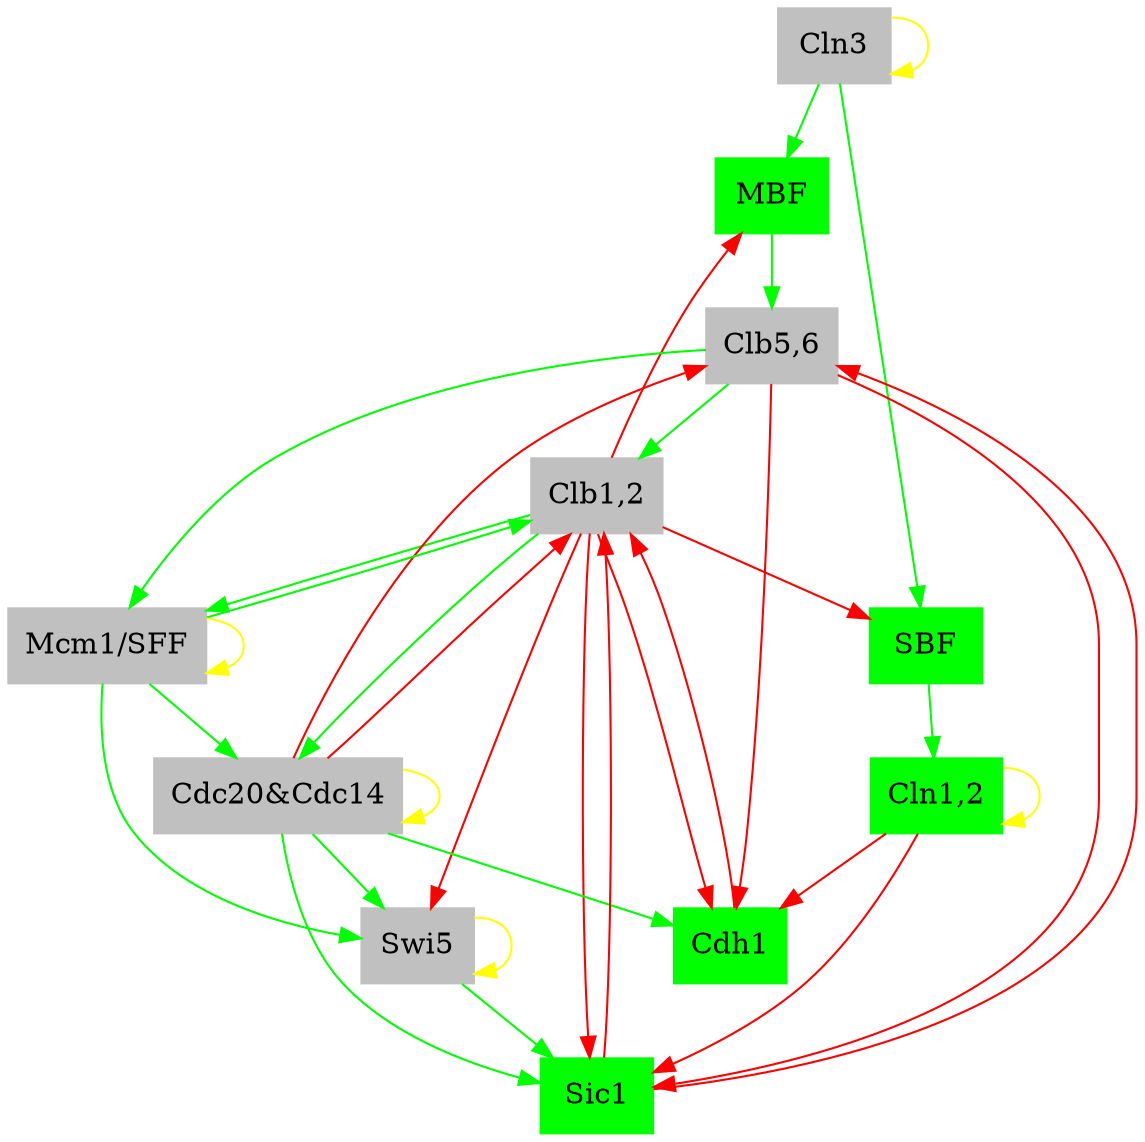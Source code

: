 digraph 01111000100  {
"Cln3" [shape=box, color=gray, style=filled];
	edge [color=yellow]; 
	"Cln3" -> "Cln3";
"MBF" [shape=box, color=green, style=filled];
	edge [color=green]; 
	"Cln3" -> "MBF";
	edge [color=red]; 
	"Clb1,2" -> "MBF";
"SBF" [shape=box, color=green, style=filled];
	edge [color=green]; 
	"Cln3" -> "SBF";
	edge [color=red]; 
	"Clb1,2" -> "SBF";
"Cln1,2" [shape=box, color=green, style=filled];
	edge [color=yellow]; 
	"Cln1,2" -> "Cln1,2";
	edge [color=green]; 
	"SBF" -> "Cln1,2";
"Cdh1" [shape=box, color=green, style=filled];
	edge [color=green]; 
	"Cdc20&Cdc14" -> "Cdh1";
	edge [color=red]; 
	"Clb1,2" -> "Cdh1";
	"Clb5,6" -> "Cdh1";
	"Cln1,2" -> "Cdh1";
"Swi5" [shape=box, color=gray, style=filled];
	edge [color=yellow]; 
	"Swi5" -> "Swi5";
	edge [color=green]; 
	"Cdc20&Cdc14" -> "Swi5";
	"Mcm1/SFF" -> "Swi5";
	edge [color=red]; 
	"Clb1,2" -> "Swi5";
"Cdc20&Cdc14" [shape=box, color=gray, style=filled];
	edge [color=yellow]; 
	"Cdc20&Cdc14" -> "Cdc20&Cdc14";
	edge [color=green]; 
	"Clb1,2" -> "Cdc20&Cdc14";
	"Mcm1/SFF" -> "Cdc20&Cdc14";
"Clb5,6" [shape=box, color=gray, style=filled];
	edge [color=green]; 
	"MBF" -> "Clb5,6";
	edge [color=red]; 
	"Cdc20&Cdc14" -> "Clb5,6";
	"Sic1" -> "Clb5,6";
"Sic1" [shape=box, color=green, style=filled];
	edge [color=green]; 
	"Cdc20&Cdc14" -> "Sic1";
	"Swi5" -> "Sic1";
	edge [color=red]; 
	"Clb1,2" -> "Sic1";
	"Clb5,6" -> "Sic1";
	"Cln1,2" -> "Sic1";
"Clb1,2" [shape=box, color=gray, style=filled];
	edge [color=green]; 
	"Clb5,6" -> "Clb1,2";
	"Mcm1/SFF" -> "Clb1,2";
	edge [color=red]; 
	"Cdc20&Cdc14" -> "Clb1,2";
	"Cdh1" -> "Clb1,2";
	"Sic1" -> "Clb1,2";
"Mcm1/SFF" [shape=box, color=gray, style=filled];
	edge [color=yellow]; 
	"Mcm1/SFF" -> "Mcm1/SFF";
	edge [color=green]; 
	"Clb1,2" -> "Mcm1/SFF";
	"Clb5,6" -> "Mcm1/SFF";

}